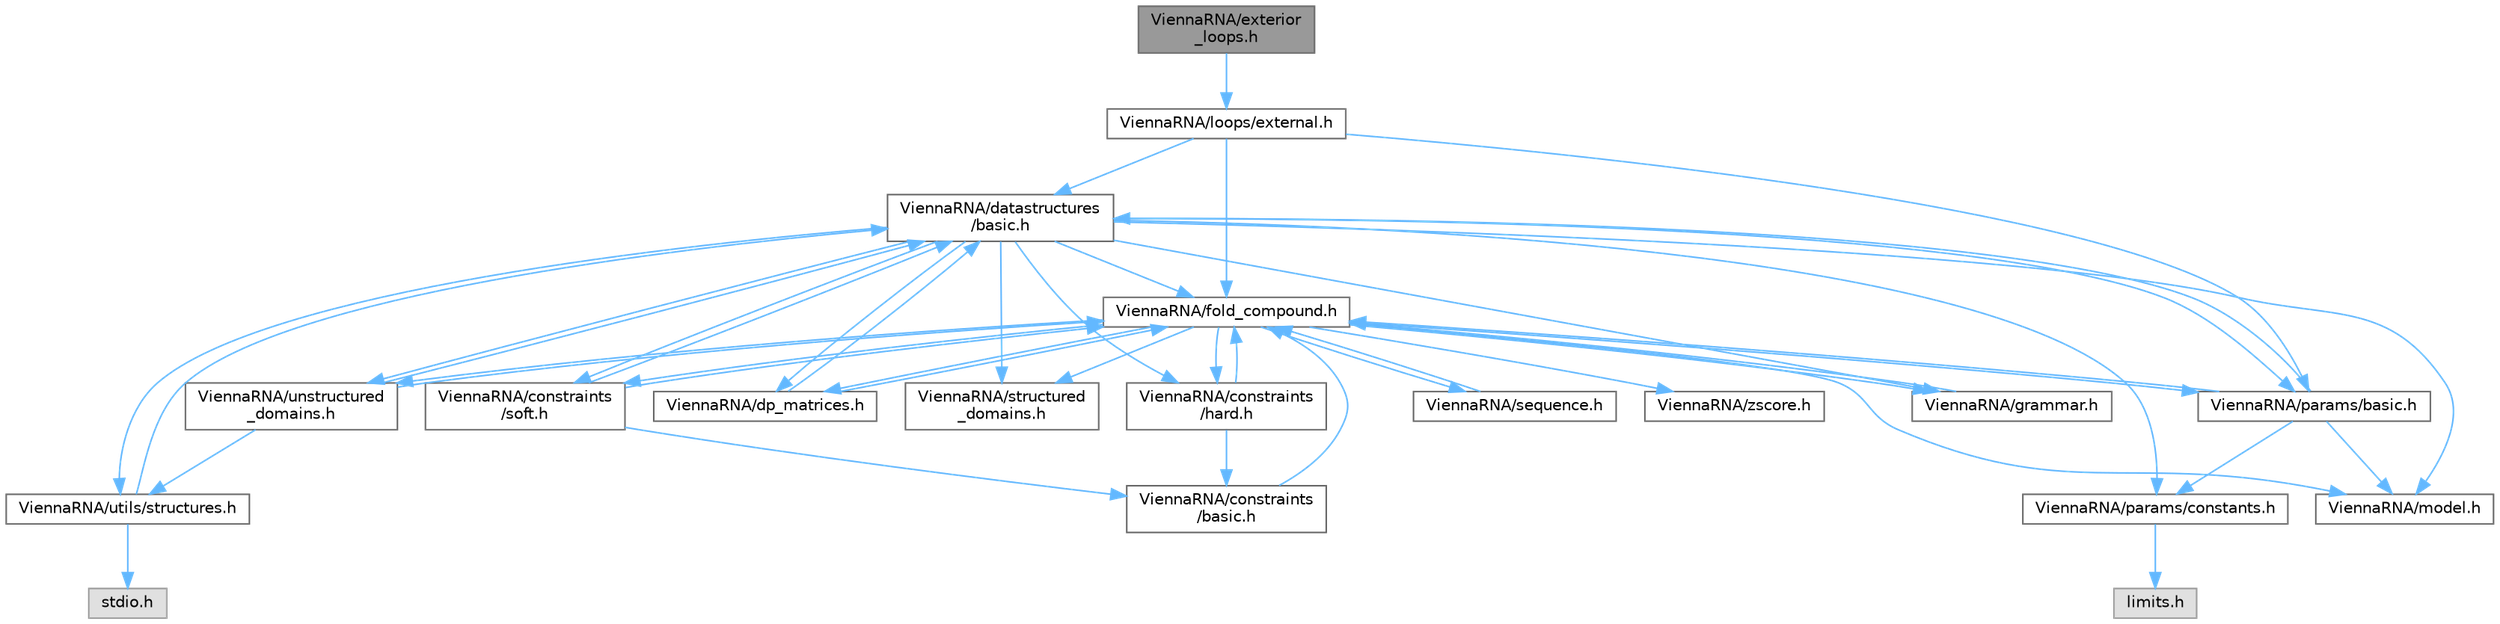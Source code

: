 digraph "ViennaRNA/exterior_loops.h"
{
 // INTERACTIVE_SVG=YES
 // LATEX_PDF_SIZE
  bgcolor="transparent";
  edge [fontname=Helvetica,fontsize=10,labelfontname=Helvetica,labelfontsize=10];
  node [fontname=Helvetica,fontsize=10,shape=box,height=0.2,width=0.4];
  Node1 [label="ViennaRNA/exterior\l_loops.h",height=0.2,width=0.4,color="gray40", fillcolor="grey60", style="filled", fontcolor="black",tooltip="Use ViennaRNA/loops/external.h instead."];
  Node1 -> Node2 [color="steelblue1",style="solid"];
  Node2 [label="ViennaRNA/loops/external.h",height=0.2,width=0.4,color="grey40", fillcolor="white", style="filled",URL="$external_8h.html",tooltip="Energy evaluation of exterior loops for MFE and partition function calculations."];
  Node2 -> Node3 [color="steelblue1",style="solid"];
  Node3 [label="ViennaRNA/datastructures\l/basic.h",height=0.2,width=0.4,color="grey40", fillcolor="white", style="filled",URL="$datastructures_2basic_8h.html",tooltip="Various data structures and pre-processor macros."];
  Node3 -> Node4 [color="steelblue1",style="solid"];
  Node4 [label="ViennaRNA/params/constants.h",height=0.2,width=0.4,color="grey40", fillcolor="white", style="filled",URL="$constants_8h.html",tooltip="Energy parameter constants."];
  Node4 -> Node5 [color="steelblue1",style="solid"];
  Node5 [label="limits.h",height=0.2,width=0.4,color="grey60", fillcolor="#E0E0E0", style="filled",tooltip=" "];
  Node3 -> Node6 [color="steelblue1",style="solid"];
  Node6 [label="ViennaRNA/fold_compound.h",height=0.2,width=0.4,color="grey40", fillcolor="white", style="filled",URL="$fold__compound_8h.html",tooltip="The Basic Fold Compound API."];
  Node6 -> Node7 [color="steelblue1",style="solid"];
  Node7 [label="ViennaRNA/model.h",height=0.2,width=0.4,color="grey40", fillcolor="white", style="filled",URL="$model_8h.html",tooltip="The model details data structure and its corresponding modifiers."];
  Node6 -> Node8 [color="steelblue1",style="solid"];
  Node8 [label="ViennaRNA/params/basic.h",height=0.2,width=0.4,color="grey40", fillcolor="white", style="filled",URL="$params_2basic_8h.html",tooltip="Functions to deal with sets of energy parameters."];
  Node8 -> Node4 [color="steelblue1",style="solid"];
  Node8 -> Node3 [color="steelblue1",style="solid"];
  Node8 -> Node6 [color="steelblue1",style="solid"];
  Node8 -> Node7 [color="steelblue1",style="solid"];
  Node6 -> Node9 [color="steelblue1",style="solid"];
  Node9 [label="ViennaRNA/sequence.h",height=0.2,width=0.4,color="grey40", fillcolor="white", style="filled",URL="$sequence_8h.html",tooltip="Functions and data structures related to sequence representations ,."];
  Node9 -> Node6 [color="steelblue1",style="solid"];
  Node6 -> Node10 [color="steelblue1",style="solid"];
  Node10 [label="ViennaRNA/dp_matrices.h",height=0.2,width=0.4,color="grey40", fillcolor="white", style="filled",URL="$dp__matrices_8h.html",tooltip="Functions to deal with standard dynamic programming (DP) matrices."];
  Node10 -> Node3 [color="steelblue1",style="solid"];
  Node10 -> Node6 [color="steelblue1",style="solid"];
  Node6 -> Node11 [color="steelblue1",style="solid"];
  Node11 [label="ViennaRNA/constraints\l/hard.h",height=0.2,width=0.4,color="grey40", fillcolor="white", style="filled",URL="$hard_8h.html",tooltip="Functions and data structures for handling of secondary structure hard constraints."];
  Node11 -> Node6 [color="steelblue1",style="solid"];
  Node11 -> Node12 [color="steelblue1",style="solid"];
  Node12 [label="ViennaRNA/constraints\l/basic.h",height=0.2,width=0.4,color="grey40", fillcolor="white", style="filled",URL="$constraints_2basic_8h.html",tooltip="Functions and data structures for constraining secondary structure predictions and evaluation."];
  Node12 -> Node6 [color="steelblue1",style="solid"];
  Node6 -> Node13 [color="steelblue1",style="solid"];
  Node13 [label="ViennaRNA/constraints\l/soft.h",height=0.2,width=0.4,color="grey40", fillcolor="white", style="filled",URL="$soft_8h.html",tooltip="Functions and data structures for secondary structure soft constraints."];
  Node13 -> Node3 [color="steelblue1",style="solid"];
  Node13 -> Node6 [color="steelblue1",style="solid"];
  Node13 -> Node12 [color="steelblue1",style="solid"];
  Node6 -> Node14 [color="steelblue1",style="solid"];
  Node14 [label="ViennaRNA/grammar.h",height=0.2,width=0.4,color="grey40", fillcolor="white", style="filled",URL="$grammar_8h.html",tooltip="Implementations for the RNA folding grammar."];
  Node14 -> Node6 [color="steelblue1",style="solid"];
  Node6 -> Node15 [color="steelblue1",style="solid"];
  Node15 [label="ViennaRNA/structured\l_domains.h",height=0.2,width=0.4,color="grey40", fillcolor="white", style="filled",URL="$structured__domains_8h.html",tooltip="This module provides interfaces that deal with additional structured domains in the folding grammar."];
  Node6 -> Node16 [color="steelblue1",style="solid"];
  Node16 [label="ViennaRNA/unstructured\l_domains.h",height=0.2,width=0.4,color="grey40", fillcolor="white", style="filled",URL="$unstructured__domains_8h.html",tooltip="Functions to modify unstructured domains, e.g. to incorporate ligands binding to unpaired stretches."];
  Node16 -> Node3 [color="steelblue1",style="solid"];
  Node16 -> Node6 [color="steelblue1",style="solid"];
  Node16 -> Node17 [color="steelblue1",style="solid"];
  Node17 [label="ViennaRNA/utils/structures.h",height=0.2,width=0.4,color="grey40", fillcolor="white", style="filled",URL="$utils_2structures_8h.html",tooltip="Various utility- and helper-functions for secondary structure parsing, converting,..."];
  Node17 -> Node18 [color="steelblue1",style="solid"];
  Node18 [label="stdio.h",height=0.2,width=0.4,color="grey60", fillcolor="#E0E0E0", style="filled",tooltip=" "];
  Node17 -> Node3 [color="steelblue1",style="solid"];
  Node6 -> Node19 [color="steelblue1",style="solid"];
  Node19 [label="ViennaRNA/zscore.h",height=0.2,width=0.4,color="grey40", fillcolor="white", style="filled",URL="$zscore_8h_source.html",tooltip=" "];
  Node3 -> Node7 [color="steelblue1",style="solid"];
  Node3 -> Node8 [color="steelblue1",style="solid"];
  Node3 -> Node10 [color="steelblue1",style="solid"];
  Node3 -> Node11 [color="steelblue1",style="solid"];
  Node3 -> Node13 [color="steelblue1",style="solid"];
  Node3 -> Node14 [color="steelblue1",style="solid"];
  Node3 -> Node15 [color="steelblue1",style="solid"];
  Node3 -> Node16 [color="steelblue1",style="solid"];
  Node3 -> Node17 [color="steelblue1",style="solid"];
  Node2 -> Node6 [color="steelblue1",style="solid"];
  Node2 -> Node8 [color="steelblue1",style="solid"];
}

